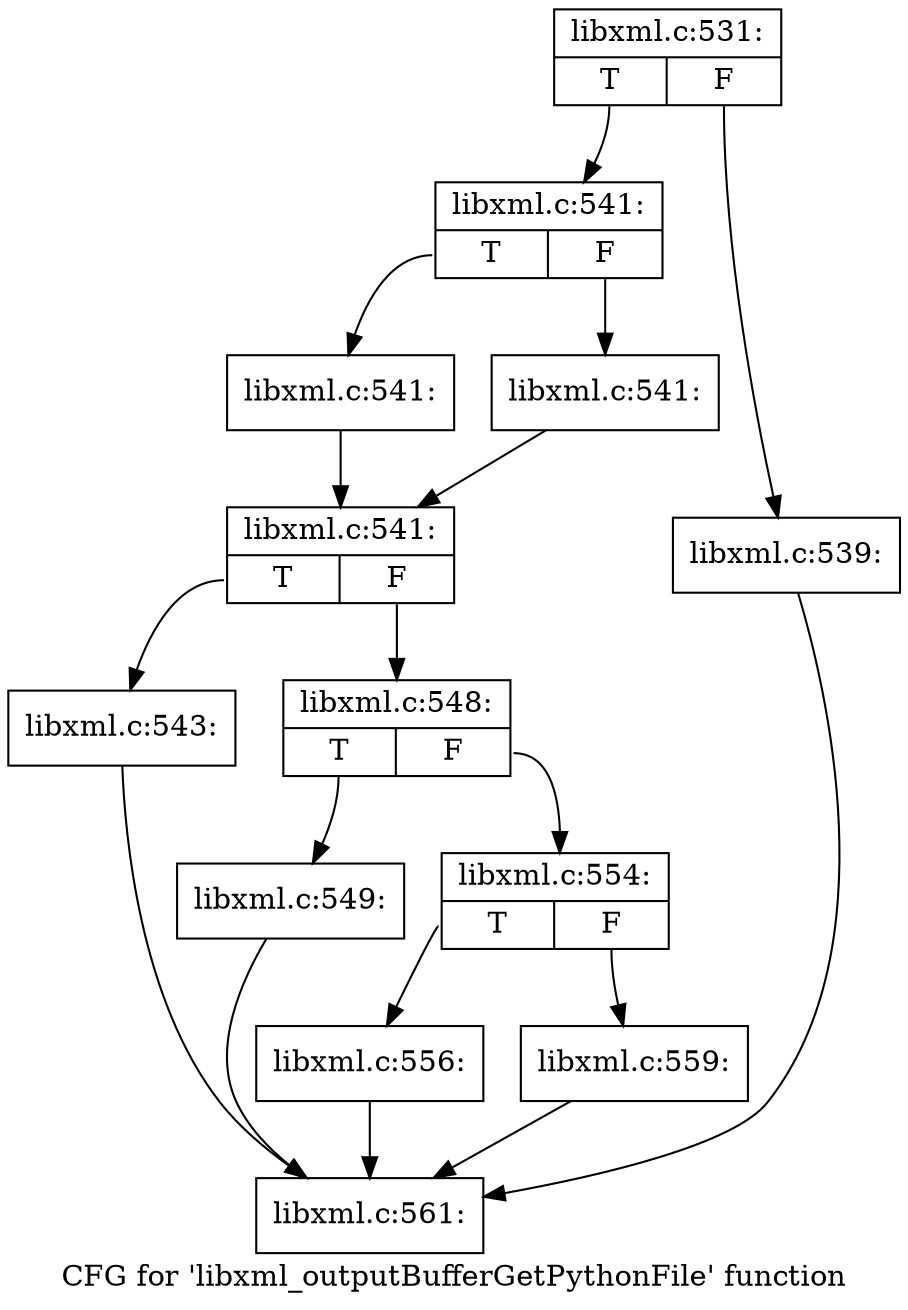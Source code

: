 digraph "CFG for 'libxml_outputBufferGetPythonFile' function" {
	label="CFG for 'libxml_outputBufferGetPythonFile' function";

	Node0x563e310 [shape=record,label="{libxml.c:531:|{<s0>T|<s1>F}}"];
	Node0x563e310:s0 -> Node0x56403c0;
	Node0x563e310:s1 -> Node0x5640370;
	Node0x5640370 [shape=record,label="{libxml.c:539:}"];
	Node0x5640370 -> Node0x563e5c0;
	Node0x56403c0 [shape=record,label="{libxml.c:541:|{<s0>T|<s1>F}}"];
	Node0x56403c0:s0 -> Node0x5640b40;
	Node0x56403c0:s1 -> Node0x5640b90;
	Node0x5640b40 [shape=record,label="{libxml.c:541:}"];
	Node0x5640b40 -> Node0x5640be0;
	Node0x5640b90 [shape=record,label="{libxml.c:541:}"];
	Node0x5640b90 -> Node0x5640be0;
	Node0x5640be0 [shape=record,label="{libxml.c:541:|{<s0>T|<s1>F}}"];
	Node0x5640be0:s0 -> Node0x56419d0;
	Node0x5640be0:s1 -> Node0x5641a20;
	Node0x56419d0 [shape=record,label="{libxml.c:543:}"];
	Node0x56419d0 -> Node0x563e5c0;
	Node0x5641a20 [shape=record,label="{libxml.c:548:|{<s0>T|<s1>F}}"];
	Node0x5641a20:s0 -> Node0x5642910;
	Node0x5641a20:s1 -> Node0x5642c40;
	Node0x5642910 [shape=record,label="{libxml.c:549:}"];
	Node0x5642910 -> Node0x563e5c0;
	Node0x5642c40 [shape=record,label="{libxml.c:554:|{<s0>T|<s1>F}}"];
	Node0x5642c40:s0 -> Node0x5643900;
	Node0x5642c40:s1 -> Node0x5643950;
	Node0x5643900 [shape=record,label="{libxml.c:556:}"];
	Node0x5643900 -> Node0x563e5c0;
	Node0x5643950 [shape=record,label="{libxml.c:559:}"];
	Node0x5643950 -> Node0x563e5c0;
	Node0x563e5c0 [shape=record,label="{libxml.c:561:}"];
}
